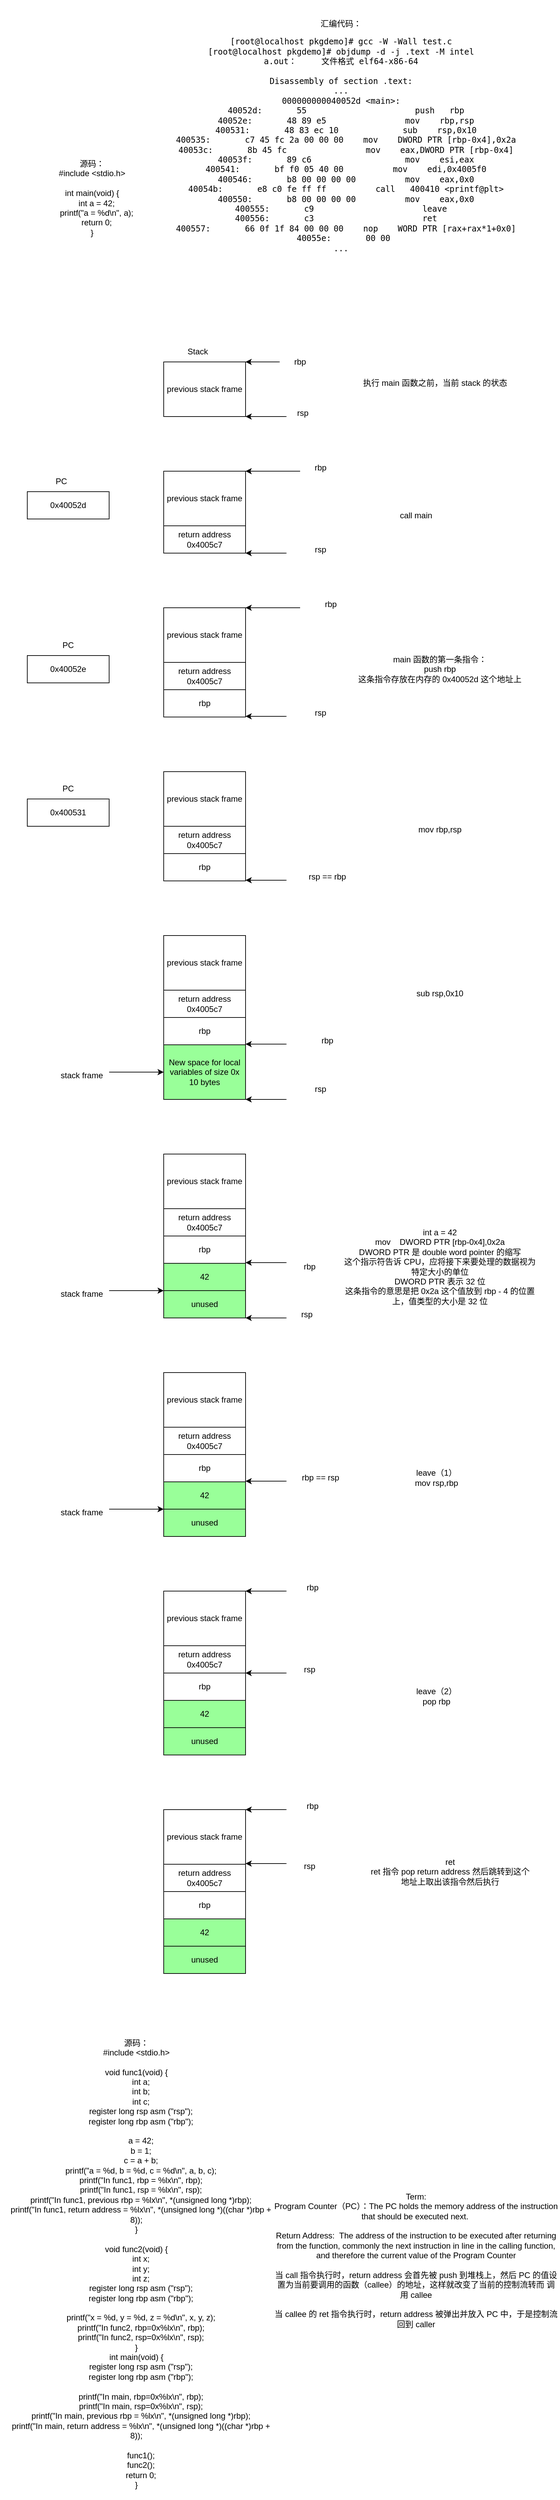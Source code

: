 <mxfile version="22.1.16" type="device">
  <diagram name="第 1 页" id="8-SeThVLokJVuMpw6I8j">
    <mxGraphModel dx="1626" dy="1928" grid="1" gridSize="10" guides="1" tooltips="1" connect="1" arrows="1" fold="1" page="1" pageScale="1" pageWidth="827" pageHeight="1169" math="0" shadow="0">
      <root>
        <mxCell id="0" />
        <mxCell id="1" parent="0" />
        <mxCell id="1JHEhArvp0fd1EvIQNwi-1" value="0x40052d" style="rounded=0;whiteSpace=wrap;html=1;" vertex="1" parent="1">
          <mxGeometry x="40" y="310" width="120" height="40" as="geometry" />
        </mxCell>
        <mxCell id="1JHEhArvp0fd1EvIQNwi-2" value="PC" style="text;html=1;strokeColor=none;fillColor=none;align=center;verticalAlign=middle;whiteSpace=wrap;rounded=0;" vertex="1" parent="1">
          <mxGeometry x="60" y="280" width="60" height="30" as="geometry" />
        </mxCell>
        <mxCell id="1JHEhArvp0fd1EvIQNwi-4" value="previous stack frame" style="rounded=0;whiteSpace=wrap;html=1;direction=south;" vertex="1" parent="1">
          <mxGeometry x="240" y="120" width="120" height="80" as="geometry" />
        </mxCell>
        <mxCell id="1JHEhArvp0fd1EvIQNwi-5" value="Stack" style="text;html=1;strokeColor=none;fillColor=none;align=center;verticalAlign=middle;whiteSpace=wrap;rounded=0;" vertex="1" parent="1">
          <mxGeometry x="260" y="90" width="60" height="30" as="geometry" />
        </mxCell>
        <mxCell id="1JHEhArvp0fd1EvIQNwi-8" value="" style="endArrow=classic;html=1;rounded=0;" edge="1" parent="1" source="1JHEhArvp0fd1EvIQNwi-12">
          <mxGeometry width="50" height="50" relative="1" as="geometry">
            <mxPoint x="440" y="120" as="sourcePoint" />
            <mxPoint x="360" y="120" as="targetPoint" />
          </mxGeometry>
        </mxCell>
        <mxCell id="1JHEhArvp0fd1EvIQNwi-10" style="edgeStyle=orthogonalEdgeStyle;rounded=0;orthogonalLoop=1;jettySize=auto;html=1;exitX=0.5;exitY=1;exitDx=0;exitDy=0;" edge="1" parent="1">
          <mxGeometry relative="1" as="geometry">
            <mxPoint x="470" y="140" as="sourcePoint" />
            <mxPoint x="470" y="140" as="targetPoint" />
          </mxGeometry>
        </mxCell>
        <mxCell id="1JHEhArvp0fd1EvIQNwi-12" value="rbp" style="text;html=1;strokeColor=none;fillColor=none;align=center;verticalAlign=middle;whiteSpace=wrap;rounded=0;" vertex="1" parent="1">
          <mxGeometry x="410" y="105" width="60" height="30" as="geometry" />
        </mxCell>
        <mxCell id="1JHEhArvp0fd1EvIQNwi-13" value="" style="endArrow=classic;html=1;rounded=0;" edge="1" parent="1">
          <mxGeometry width="50" height="50" relative="1" as="geometry">
            <mxPoint x="420" y="200" as="sourcePoint" />
            <mxPoint x="360" y="200" as="targetPoint" />
          </mxGeometry>
        </mxCell>
        <mxCell id="1JHEhArvp0fd1EvIQNwi-14" value="rsp" style="text;html=1;strokeColor=none;fillColor=none;align=center;verticalAlign=middle;whiteSpace=wrap;rounded=0;" vertex="1" parent="1">
          <mxGeometry x="414" y="180" width="60" height="30" as="geometry" />
        </mxCell>
        <mxCell id="1JHEhArvp0fd1EvIQNwi-27" value="执行 main 函数之前，当前 stack 的状态&lt;br&gt;&lt;br&gt;&lt;span style=&quot;background-color: initial;&quot;&gt;&amp;nbsp; &amp;nbsp; &amp;nbsp; &amp;nbsp; &amp;nbsp; &amp;nbsp; &amp;nbsp; &amp;nbsp; &amp;nbsp;&lt;/span&gt;" style="text;html=1;strokeColor=none;fillColor=none;align=center;verticalAlign=middle;whiteSpace=wrap;rounded=0;" vertex="1" parent="1">
          <mxGeometry x="470" y="120" width="336" height="90" as="geometry" />
        </mxCell>
        <mxCell id="1JHEhArvp0fd1EvIQNwi-28" value="previous stack frame" style="rounded=0;whiteSpace=wrap;html=1;direction=south;" vertex="1" parent="1">
          <mxGeometry x="240" y="280" width="120" height="80" as="geometry" />
        </mxCell>
        <mxCell id="1JHEhArvp0fd1EvIQNwi-29" value="return address&lt;br&gt;0x4005c7" style="rounded=0;whiteSpace=wrap;html=1;" vertex="1" parent="1">
          <mxGeometry x="240" y="360" width="120" height="40" as="geometry" />
        </mxCell>
        <mxCell id="1JHEhArvp0fd1EvIQNwi-30" value="" style="endArrow=classic;html=1;rounded=0;" edge="1" parent="1">
          <mxGeometry width="50" height="50" relative="1" as="geometry">
            <mxPoint x="440" y="280" as="sourcePoint" />
            <mxPoint x="360" y="280" as="targetPoint" />
          </mxGeometry>
        </mxCell>
        <mxCell id="1JHEhArvp0fd1EvIQNwi-31" value="rbp" style="text;html=1;strokeColor=none;fillColor=none;align=center;verticalAlign=middle;whiteSpace=wrap;rounded=0;" vertex="1" parent="1">
          <mxGeometry x="440" y="260" width="60" height="30" as="geometry" />
        </mxCell>
        <mxCell id="1JHEhArvp0fd1EvIQNwi-32" value="" style="endArrow=classic;html=1;rounded=0;" edge="1" parent="1">
          <mxGeometry width="50" height="50" relative="1" as="geometry">
            <mxPoint x="420" y="400" as="sourcePoint" />
            <mxPoint x="360" y="400" as="targetPoint" />
          </mxGeometry>
        </mxCell>
        <mxCell id="1JHEhArvp0fd1EvIQNwi-33" value="rsp" style="text;html=1;strokeColor=none;fillColor=none;align=center;verticalAlign=middle;whiteSpace=wrap;rounded=0;" vertex="1" parent="1">
          <mxGeometry x="440" y="380" width="60" height="30" as="geometry" />
        </mxCell>
        <mxCell id="1JHEhArvp0fd1EvIQNwi-34" value="call main" style="text;html=1;strokeColor=none;fillColor=none;align=center;verticalAlign=middle;whiteSpace=wrap;rounded=0;" vertex="1" parent="1">
          <mxGeometry x="580" y="330" width="60" height="30" as="geometry" />
        </mxCell>
        <mxCell id="1JHEhArvp0fd1EvIQNwi-35" value="previous stack frame" style="rounded=0;whiteSpace=wrap;html=1;direction=south;" vertex="1" parent="1">
          <mxGeometry x="240" y="480" width="120" height="80" as="geometry" />
        </mxCell>
        <mxCell id="1JHEhArvp0fd1EvIQNwi-36" value="return address&lt;br&gt;0x4005c7" style="rounded=0;whiteSpace=wrap;html=1;" vertex="1" parent="1">
          <mxGeometry x="240" y="560" width="120" height="40" as="geometry" />
        </mxCell>
        <mxCell id="1JHEhArvp0fd1EvIQNwi-37" value="" style="endArrow=classic;html=1;rounded=0;" edge="1" parent="1">
          <mxGeometry width="50" height="50" relative="1" as="geometry">
            <mxPoint x="440" y="480" as="sourcePoint" />
            <mxPoint x="360" y="480" as="targetPoint" />
          </mxGeometry>
        </mxCell>
        <mxCell id="1JHEhArvp0fd1EvIQNwi-38" value="rbp" style="text;html=1;strokeColor=none;fillColor=none;align=center;verticalAlign=middle;whiteSpace=wrap;rounded=0;" vertex="1" parent="1">
          <mxGeometry x="440" y="460" width="90" height="30" as="geometry" />
        </mxCell>
        <mxCell id="1JHEhArvp0fd1EvIQNwi-39" value="" style="endArrow=classic;html=1;rounded=0;" edge="1" parent="1">
          <mxGeometry width="50" height="50" relative="1" as="geometry">
            <mxPoint x="420" y="639" as="sourcePoint" />
            <mxPoint x="360" y="639" as="targetPoint" />
          </mxGeometry>
        </mxCell>
        <mxCell id="1JHEhArvp0fd1EvIQNwi-40" value="rsp" style="text;html=1;strokeColor=none;fillColor=none;align=center;verticalAlign=middle;whiteSpace=wrap;rounded=0;" vertex="1" parent="1">
          <mxGeometry x="440" y="619" width="60" height="30" as="geometry" />
        </mxCell>
        <mxCell id="1JHEhArvp0fd1EvIQNwi-41" value="rbp" style="rounded=0;whiteSpace=wrap;html=1;" vertex="1" parent="1">
          <mxGeometry x="240" y="600" width="120" height="40" as="geometry" />
        </mxCell>
        <mxCell id="1JHEhArvp0fd1EvIQNwi-42" value="main 函数的第一条指令：&lt;br&gt;push rbp&lt;br&gt;这条指令存放在内存的 0x40052d 这个地址上" style="text;html=1;strokeColor=none;fillColor=none;align=center;verticalAlign=middle;whiteSpace=wrap;rounded=0;" vertex="1" parent="1">
          <mxGeometry x="510" y="540" width="270" height="60" as="geometry" />
        </mxCell>
        <mxCell id="1JHEhArvp0fd1EvIQNwi-43" value="previous stack frame" style="rounded=0;whiteSpace=wrap;html=1;direction=south;" vertex="1" parent="1">
          <mxGeometry x="240" y="720" width="120" height="80" as="geometry" />
        </mxCell>
        <mxCell id="1JHEhArvp0fd1EvIQNwi-44" value="return address&lt;br&gt;0x4005c7" style="rounded=0;whiteSpace=wrap;html=1;" vertex="1" parent="1">
          <mxGeometry x="240" y="800" width="120" height="40" as="geometry" />
        </mxCell>
        <mxCell id="1JHEhArvp0fd1EvIQNwi-47" value="" style="endArrow=classic;html=1;rounded=0;" edge="1" parent="1">
          <mxGeometry width="50" height="50" relative="1" as="geometry">
            <mxPoint x="420" y="879" as="sourcePoint" />
            <mxPoint x="360" y="879" as="targetPoint" />
          </mxGeometry>
        </mxCell>
        <mxCell id="1JHEhArvp0fd1EvIQNwi-48" value="rsp == rbp" style="text;html=1;strokeColor=none;fillColor=none;align=center;verticalAlign=middle;whiteSpace=wrap;rounded=0;" vertex="1" parent="1">
          <mxGeometry x="440" y="859" width="80" height="30" as="geometry" />
        </mxCell>
        <mxCell id="1JHEhArvp0fd1EvIQNwi-49" value="rbp" style="rounded=0;whiteSpace=wrap;html=1;" vertex="1" parent="1">
          <mxGeometry x="240" y="840" width="120" height="40" as="geometry" />
        </mxCell>
        <mxCell id="1JHEhArvp0fd1EvIQNwi-50" value="mov rbp,rsp" style="text;html=1;strokeColor=none;fillColor=none;align=center;verticalAlign=middle;whiteSpace=wrap;rounded=0;" vertex="1" parent="1">
          <mxGeometry x="590" y="790" width="110" height="30" as="geometry" />
        </mxCell>
        <mxCell id="1JHEhArvp0fd1EvIQNwi-58" value="int a = 42&lt;br&gt;mov&amp;nbsp; &amp;nbsp; DWORD PTR [rbp-0x4],0x2a&lt;br&gt;DWORD PTR 是 double word pointer 的缩写&lt;br&gt;这个指示符告诉 CPU，应将接下来要处理的数据视为特定大小的单位&lt;br&gt;DWORD PTR 表示 32 位&lt;br&gt;这条指令的意思是把 0x2a 这个值放到 rbp - 4 的位置上，值类型的大小是 32 位" style="text;html=1;strokeColor=none;fillColor=none;align=center;verticalAlign=middle;whiteSpace=wrap;rounded=0;" vertex="1" parent="1">
          <mxGeometry x="500" y="1370" width="290" height="150" as="geometry" />
        </mxCell>
        <mxCell id="1JHEhArvp0fd1EvIQNwi-61" value="源码：&lt;br&gt;&lt;div&gt;#include &amp;lt;stdio.h&amp;gt;&lt;/div&gt;&lt;div&gt;&lt;br&gt;&lt;/div&gt;&lt;div&gt;int main(void) {&lt;/div&gt;&lt;div&gt;&amp;nbsp; &amp;nbsp; int a = 42;&lt;/div&gt;&lt;div&gt;&amp;nbsp; &amp;nbsp; printf(&quot;a = %d\n&quot;, a);&lt;/div&gt;&lt;div&gt;&amp;nbsp; &amp;nbsp; return 0;&lt;/div&gt;&lt;div&gt;}&lt;/div&gt;" style="text;html=1;strokeColor=none;fillColor=none;align=center;verticalAlign=middle;whiteSpace=wrap;rounded=0;" vertex="1" parent="1">
          <mxGeometry x="50" y="-180" width="170" height="120" as="geometry" />
        </mxCell>
        <mxCell id="1JHEhArvp0fd1EvIQNwi-67" value="previous stack frame" style="rounded=0;whiteSpace=wrap;html=1;direction=south;" vertex="1" parent="1">
          <mxGeometry x="240" y="960" width="120" height="80" as="geometry" />
        </mxCell>
        <mxCell id="1JHEhArvp0fd1EvIQNwi-68" value="return address&lt;br&gt;0x4005c7" style="rounded=0;whiteSpace=wrap;html=1;" vertex="1" parent="1">
          <mxGeometry x="240" y="1040" width="120" height="40" as="geometry" />
        </mxCell>
        <mxCell id="1JHEhArvp0fd1EvIQNwi-69" value="" style="endArrow=classic;html=1;rounded=0;" edge="1" parent="1">
          <mxGeometry width="50" height="50" relative="1" as="geometry">
            <mxPoint x="420" y="1119" as="sourcePoint" />
            <mxPoint x="360" y="1119" as="targetPoint" />
          </mxGeometry>
        </mxCell>
        <mxCell id="1JHEhArvp0fd1EvIQNwi-70" value="rbp" style="text;html=1;strokeColor=none;fillColor=none;align=center;verticalAlign=middle;whiteSpace=wrap;rounded=0;" vertex="1" parent="1">
          <mxGeometry x="440" y="1099" width="80" height="30" as="geometry" />
        </mxCell>
        <mxCell id="1JHEhArvp0fd1EvIQNwi-71" value="rbp" style="rounded=0;whiteSpace=wrap;html=1;" vertex="1" parent="1">
          <mxGeometry x="240" y="1080" width="120" height="40" as="geometry" />
        </mxCell>
        <mxCell id="1JHEhArvp0fd1EvIQNwi-72" value="sub rsp,0x10" style="text;html=1;strokeColor=none;fillColor=none;align=center;verticalAlign=middle;whiteSpace=wrap;rounded=0;" vertex="1" parent="1">
          <mxGeometry x="590" y="1030" width="110" height="30" as="geometry" />
        </mxCell>
        <mxCell id="1JHEhArvp0fd1EvIQNwi-73" value="New space for local variables of size 0x 10 bytes" style="rounded=0;whiteSpace=wrap;html=1;fillColor=#99FF99;" vertex="1" parent="1">
          <mxGeometry x="240" y="1120" width="120" height="80" as="geometry" />
        </mxCell>
        <mxCell id="1JHEhArvp0fd1EvIQNwi-74" value="" style="endArrow=classic;html=1;rounded=0;" edge="1" parent="1">
          <mxGeometry width="50" height="50" relative="1" as="geometry">
            <mxPoint x="420" y="1200" as="sourcePoint" />
            <mxPoint x="360" y="1200" as="targetPoint" />
          </mxGeometry>
        </mxCell>
        <mxCell id="1JHEhArvp0fd1EvIQNwi-75" value="rsp" style="text;html=1;strokeColor=none;fillColor=none;align=center;verticalAlign=middle;whiteSpace=wrap;rounded=0;" vertex="1" parent="1">
          <mxGeometry x="430" y="1170" width="80" height="30" as="geometry" />
        </mxCell>
        <mxCell id="1JHEhArvp0fd1EvIQNwi-76" value="" style="endArrow=classic;html=1;rounded=0;" edge="1" parent="1">
          <mxGeometry width="50" height="50" relative="1" as="geometry">
            <mxPoint x="160" y="1160" as="sourcePoint" />
            <mxPoint x="240" y="1160" as="targetPoint" />
          </mxGeometry>
        </mxCell>
        <mxCell id="1JHEhArvp0fd1EvIQNwi-77" value="stack frame" style="text;html=1;strokeColor=none;fillColor=none;align=center;verticalAlign=middle;whiteSpace=wrap;rounded=0;" vertex="1" parent="1">
          <mxGeometry x="80" y="1150" width="80" height="30" as="geometry" />
        </mxCell>
        <mxCell id="1JHEhArvp0fd1EvIQNwi-78" value="previous stack frame" style="rounded=0;whiteSpace=wrap;html=1;direction=south;" vertex="1" parent="1">
          <mxGeometry x="240" y="1280" width="120" height="80" as="geometry" />
        </mxCell>
        <mxCell id="1JHEhArvp0fd1EvIQNwi-79" value="return address&lt;br&gt;0x4005c7" style="rounded=0;whiteSpace=wrap;html=1;" vertex="1" parent="1">
          <mxGeometry x="240" y="1360" width="120" height="40" as="geometry" />
        </mxCell>
        <mxCell id="1JHEhArvp0fd1EvIQNwi-80" value="" style="endArrow=classic;html=1;rounded=0;" edge="1" parent="1">
          <mxGeometry width="50" height="50" relative="1" as="geometry">
            <mxPoint x="420" y="1439" as="sourcePoint" />
            <mxPoint x="360" y="1439" as="targetPoint" />
          </mxGeometry>
        </mxCell>
        <mxCell id="1JHEhArvp0fd1EvIQNwi-81" value="rbp" style="text;html=1;strokeColor=none;fillColor=none;align=center;verticalAlign=middle;whiteSpace=wrap;rounded=0;" vertex="1" parent="1">
          <mxGeometry x="414" y="1430" width="80" height="30" as="geometry" />
        </mxCell>
        <mxCell id="1JHEhArvp0fd1EvIQNwi-82" value="rbp" style="rounded=0;whiteSpace=wrap;html=1;" vertex="1" parent="1">
          <mxGeometry x="240" y="1400" width="120" height="40" as="geometry" />
        </mxCell>
        <mxCell id="1JHEhArvp0fd1EvIQNwi-83" value="42" style="rounded=0;whiteSpace=wrap;html=1;fillColor=#99FF99;" vertex="1" parent="1">
          <mxGeometry x="240" y="1440" width="120" height="40" as="geometry" />
        </mxCell>
        <mxCell id="1JHEhArvp0fd1EvIQNwi-84" value="" style="endArrow=classic;html=1;rounded=0;" edge="1" parent="1">
          <mxGeometry width="50" height="50" relative="1" as="geometry">
            <mxPoint x="420" y="1520" as="sourcePoint" />
            <mxPoint x="360" y="1520" as="targetPoint" />
          </mxGeometry>
        </mxCell>
        <mxCell id="1JHEhArvp0fd1EvIQNwi-85" value="rsp" style="text;html=1;strokeColor=none;fillColor=none;align=center;verticalAlign=middle;whiteSpace=wrap;rounded=0;" vertex="1" parent="1">
          <mxGeometry x="410" y="1500" width="80" height="30" as="geometry" />
        </mxCell>
        <mxCell id="1JHEhArvp0fd1EvIQNwi-86" value="" style="endArrow=classic;html=1;rounded=0;" edge="1" parent="1">
          <mxGeometry width="50" height="50" relative="1" as="geometry">
            <mxPoint x="160" y="1480" as="sourcePoint" />
            <mxPoint x="240" y="1480" as="targetPoint" />
          </mxGeometry>
        </mxCell>
        <mxCell id="1JHEhArvp0fd1EvIQNwi-87" value="stack frame" style="text;html=1;strokeColor=none;fillColor=none;align=center;verticalAlign=middle;whiteSpace=wrap;rounded=0;" vertex="1" parent="1">
          <mxGeometry x="80" y="1470" width="80" height="30" as="geometry" />
        </mxCell>
        <mxCell id="1JHEhArvp0fd1EvIQNwi-88" value="unused" style="rounded=0;whiteSpace=wrap;html=1;fillColor=#99FF99;" vertex="1" parent="1">
          <mxGeometry x="240" y="1480" width="120" height="40" as="geometry" />
        </mxCell>
        <mxCell id="1JHEhArvp0fd1EvIQNwi-89" value="previous stack frame" style="rounded=0;whiteSpace=wrap;html=1;direction=south;" vertex="1" parent="1">
          <mxGeometry x="240" y="1600" width="120" height="80" as="geometry" />
        </mxCell>
        <mxCell id="1JHEhArvp0fd1EvIQNwi-90" value="return address&lt;br&gt;0x4005c7" style="rounded=0;whiteSpace=wrap;html=1;" vertex="1" parent="1">
          <mxGeometry x="240" y="1680" width="120" height="40" as="geometry" />
        </mxCell>
        <mxCell id="1JHEhArvp0fd1EvIQNwi-91" value="" style="endArrow=classic;html=1;rounded=0;" edge="1" parent="1">
          <mxGeometry width="50" height="50" relative="1" as="geometry">
            <mxPoint x="420" y="1759" as="sourcePoint" />
            <mxPoint x="360" y="1759" as="targetPoint" />
          </mxGeometry>
        </mxCell>
        <mxCell id="1JHEhArvp0fd1EvIQNwi-92" value="rbp" style="rounded=0;whiteSpace=wrap;html=1;" vertex="1" parent="1">
          <mxGeometry x="240" y="1720" width="120" height="40" as="geometry" />
        </mxCell>
        <mxCell id="1JHEhArvp0fd1EvIQNwi-93" value="42" style="rounded=0;whiteSpace=wrap;html=1;fillColor=#99FF99;" vertex="1" parent="1">
          <mxGeometry x="240" y="1760" width="120" height="40" as="geometry" />
        </mxCell>
        <mxCell id="1JHEhArvp0fd1EvIQNwi-96" value="" style="endArrow=classic;html=1;rounded=0;" edge="1" parent="1">
          <mxGeometry width="50" height="50" relative="1" as="geometry">
            <mxPoint x="160" y="1800" as="sourcePoint" />
            <mxPoint x="240" y="1800" as="targetPoint" />
          </mxGeometry>
        </mxCell>
        <mxCell id="1JHEhArvp0fd1EvIQNwi-97" value="stack frame" style="text;html=1;strokeColor=none;fillColor=none;align=center;verticalAlign=middle;whiteSpace=wrap;rounded=0;" vertex="1" parent="1">
          <mxGeometry x="80" y="1790" width="80" height="30" as="geometry" />
        </mxCell>
        <mxCell id="1JHEhArvp0fd1EvIQNwi-98" value="unused" style="rounded=0;whiteSpace=wrap;html=1;fillColor=#99FF99;" vertex="1" parent="1">
          <mxGeometry x="240" y="1800" width="120" height="40" as="geometry" />
        </mxCell>
        <mxCell id="1JHEhArvp0fd1EvIQNwi-99" value="rbp == rsp" style="text;html=1;strokeColor=none;fillColor=none;align=center;verticalAlign=middle;whiteSpace=wrap;rounded=0;" vertex="1" parent="1">
          <mxGeometry x="430" y="1739" width="80" height="30" as="geometry" />
        </mxCell>
        <mxCell id="1JHEhArvp0fd1EvIQNwi-100" value="leave（1）&lt;br&gt;mov rsp,rbp" style="text;html=1;strokeColor=none;fillColor=none;align=center;verticalAlign=middle;whiteSpace=wrap;rounded=0;" vertex="1" parent="1">
          <mxGeometry x="590" y="1739" width="100" height="30" as="geometry" />
        </mxCell>
        <mxCell id="1JHEhArvp0fd1EvIQNwi-101" value="previous stack frame" style="rounded=0;whiteSpace=wrap;html=1;direction=south;" vertex="1" parent="1">
          <mxGeometry x="240" y="1920" width="120" height="80" as="geometry" />
        </mxCell>
        <mxCell id="1JHEhArvp0fd1EvIQNwi-102" value="return address&lt;br&gt;0x4005c7" style="rounded=0;whiteSpace=wrap;html=1;" vertex="1" parent="1">
          <mxGeometry x="240" y="2000" width="120" height="40" as="geometry" />
        </mxCell>
        <mxCell id="1JHEhArvp0fd1EvIQNwi-103" value="" style="endArrow=classic;html=1;rounded=0;" edge="1" parent="1">
          <mxGeometry width="50" height="50" relative="1" as="geometry">
            <mxPoint x="420" y="2040" as="sourcePoint" />
            <mxPoint x="360" y="2040" as="targetPoint" />
          </mxGeometry>
        </mxCell>
        <mxCell id="1JHEhArvp0fd1EvIQNwi-104" value="rbp" style="rounded=0;whiteSpace=wrap;html=1;" vertex="1" parent="1">
          <mxGeometry x="240" y="2040" width="120" height="40" as="geometry" />
        </mxCell>
        <mxCell id="1JHEhArvp0fd1EvIQNwi-105" value="42" style="rounded=0;whiteSpace=wrap;html=1;fillColor=#99FF99;" vertex="1" parent="1">
          <mxGeometry x="240" y="2080" width="120" height="40" as="geometry" />
        </mxCell>
        <mxCell id="1JHEhArvp0fd1EvIQNwi-108" value="unused" style="rounded=0;whiteSpace=wrap;html=1;fillColor=#99FF99;" vertex="1" parent="1">
          <mxGeometry x="240" y="2120" width="120" height="40" as="geometry" />
        </mxCell>
        <mxCell id="1JHEhArvp0fd1EvIQNwi-109" value="rsp" style="text;html=1;strokeColor=none;fillColor=none;align=center;verticalAlign=middle;whiteSpace=wrap;rounded=0;" vertex="1" parent="1">
          <mxGeometry x="414" y="2020" width="80" height="30" as="geometry" />
        </mxCell>
        <mxCell id="1JHEhArvp0fd1EvIQNwi-110" value="leave（2）&lt;br&gt;pop rbp" style="text;html=1;strokeColor=none;fillColor=none;align=center;verticalAlign=middle;whiteSpace=wrap;rounded=0;" vertex="1" parent="1">
          <mxGeometry x="590" y="2059" width="100" height="30" as="geometry" />
        </mxCell>
        <mxCell id="1JHEhArvp0fd1EvIQNwi-111" value="" style="endArrow=classic;html=1;rounded=0;" edge="1" parent="1">
          <mxGeometry width="50" height="50" relative="1" as="geometry">
            <mxPoint x="420" y="1920" as="sourcePoint" />
            <mxPoint x="360" y="1920" as="targetPoint" />
          </mxGeometry>
        </mxCell>
        <mxCell id="1JHEhArvp0fd1EvIQNwi-112" value="rbp&amp;nbsp;" style="text;html=1;strokeColor=none;fillColor=none;align=center;verticalAlign=middle;whiteSpace=wrap;rounded=0;" vertex="1" parent="1">
          <mxGeometry x="420" y="1900" width="80" height="30" as="geometry" />
        </mxCell>
        <mxCell id="1JHEhArvp0fd1EvIQNwi-113" value="previous stack frame" style="rounded=0;whiteSpace=wrap;html=1;direction=south;" vertex="1" parent="1">
          <mxGeometry x="240" y="2240" width="120" height="80" as="geometry" />
        </mxCell>
        <mxCell id="1JHEhArvp0fd1EvIQNwi-114" value="return address&lt;br&gt;0x4005c7" style="rounded=0;whiteSpace=wrap;html=1;" vertex="1" parent="1">
          <mxGeometry x="240" y="2320" width="120" height="40" as="geometry" />
        </mxCell>
        <mxCell id="1JHEhArvp0fd1EvIQNwi-115" value="" style="endArrow=classic;html=1;rounded=0;" edge="1" parent="1">
          <mxGeometry width="50" height="50" relative="1" as="geometry">
            <mxPoint x="420" y="2319" as="sourcePoint" />
            <mxPoint x="360" y="2319" as="targetPoint" />
          </mxGeometry>
        </mxCell>
        <mxCell id="1JHEhArvp0fd1EvIQNwi-116" value="rbp" style="rounded=0;whiteSpace=wrap;html=1;" vertex="1" parent="1">
          <mxGeometry x="240" y="2360" width="120" height="40" as="geometry" />
        </mxCell>
        <mxCell id="1JHEhArvp0fd1EvIQNwi-117" value="42" style="rounded=0;whiteSpace=wrap;html=1;fillColor=#99FF99;" vertex="1" parent="1">
          <mxGeometry x="240" y="2400" width="120" height="40" as="geometry" />
        </mxCell>
        <mxCell id="1JHEhArvp0fd1EvIQNwi-118" value="unused" style="rounded=0;whiteSpace=wrap;html=1;fillColor=#99FF99;" vertex="1" parent="1">
          <mxGeometry x="240" y="2440" width="120" height="40" as="geometry" />
        </mxCell>
        <mxCell id="1JHEhArvp0fd1EvIQNwi-119" value="rsp" style="text;html=1;strokeColor=none;fillColor=none;align=center;verticalAlign=middle;whiteSpace=wrap;rounded=0;" vertex="1" parent="1">
          <mxGeometry x="414" y="2308" width="80" height="30" as="geometry" />
        </mxCell>
        <mxCell id="1JHEhArvp0fd1EvIQNwi-120" value="ret&lt;br&gt;ret 指令 pop return address 然后跳转到这个地址上取出该指令然后执行" style="text;html=1;strokeColor=none;fillColor=none;align=center;verticalAlign=middle;whiteSpace=wrap;rounded=0;" vertex="1" parent="1">
          <mxGeometry x="540" y="2280" width="240" height="101" as="geometry" />
        </mxCell>
        <mxCell id="1JHEhArvp0fd1EvIQNwi-121" value="" style="endArrow=classic;html=1;rounded=0;" edge="1" parent="1">
          <mxGeometry width="50" height="50" relative="1" as="geometry">
            <mxPoint x="420" y="2240" as="sourcePoint" />
            <mxPoint x="360" y="2240" as="targetPoint" />
          </mxGeometry>
        </mxCell>
        <mxCell id="1JHEhArvp0fd1EvIQNwi-122" value="rbp&amp;nbsp;" style="text;html=1;strokeColor=none;fillColor=none;align=center;verticalAlign=middle;whiteSpace=wrap;rounded=0;" vertex="1" parent="1">
          <mxGeometry x="420" y="2220" width="80" height="30" as="geometry" />
        </mxCell>
        <mxCell id="1JHEhArvp0fd1EvIQNwi-123" value="汇编代码：&lt;br&gt;&lt;pre&gt;[root@localhost pkgdemo]# gcc -W -Wall test.c&lt;br&gt;[root@localhost pkgdemo]# objdump -d -j .text -M intel&lt;br&gt;a.out：&amp;nbsp; &amp;nbsp; &amp;nbsp;文件格式 elf64-x86-64&lt;br&gt;&lt;br&gt;Disassembly of section .text:&lt;br&gt;...&lt;br&gt;000000000040052d &amp;lt;main&amp;gt;:&lt;br&gt;&amp;nbsp; 40052d:&amp;nbsp; &amp;nbsp; &amp;nbsp; &amp;nbsp;55&amp;nbsp; &amp;nbsp; &amp;nbsp; &amp;nbsp; &amp;nbsp; &amp;nbsp; &amp;nbsp; &amp;nbsp; &amp;nbsp; &amp;nbsp; &amp;nbsp; push&amp;nbsp; &amp;nbsp;rbp&lt;br&gt;&amp;nbsp; 40052e:&amp;nbsp; &amp;nbsp; &amp;nbsp; &amp;nbsp;48 89 e5&amp;nbsp; &amp;nbsp; &amp;nbsp; &amp;nbsp; &amp;nbsp; &amp;nbsp; &amp;nbsp; &amp;nbsp; mov&amp;nbsp; &amp;nbsp; rbp,rsp&lt;br&gt;&amp;nbsp; 400531:&amp;nbsp; &amp;nbsp; &amp;nbsp; &amp;nbsp;48 83 ec 10&amp;nbsp; &amp;nbsp; &amp;nbsp; &amp;nbsp; &amp;nbsp; &amp;nbsp; &amp;nbsp;sub&amp;nbsp; &amp;nbsp; rsp,0x10&lt;br&gt;&amp;nbsp; 400535:&amp;nbsp; &amp;nbsp; &amp;nbsp; &amp;nbsp;c7 45 fc 2a 00 00 00&amp;nbsp; &amp;nbsp; mov&amp;nbsp; &amp;nbsp; DWORD PTR [rbp-0x4],0x2a&lt;br&gt;&amp;nbsp; 40053c:&amp;nbsp; &amp;nbsp; &amp;nbsp; &amp;nbsp;8b 45 fc&amp;nbsp; &amp;nbsp; &amp;nbsp; &amp;nbsp; &amp;nbsp; &amp;nbsp; &amp;nbsp; &amp;nbsp; mov&amp;nbsp; &amp;nbsp; eax,DWORD PTR [rbp-0x4]&lt;br&gt;&amp;nbsp; 40053f:&amp;nbsp; &amp;nbsp; &amp;nbsp; &amp;nbsp;89 c6&amp;nbsp; &amp;nbsp; &amp;nbsp; &amp;nbsp; &amp;nbsp; &amp;nbsp; &amp;nbsp; &amp;nbsp; &amp;nbsp; &amp;nbsp;mov&amp;nbsp; &amp;nbsp; esi,eax&lt;br&gt;&amp;nbsp; 400541:&amp;nbsp; &amp;nbsp; &amp;nbsp; &amp;nbsp;bf f0 05 40 00&amp;nbsp; &amp;nbsp; &amp;nbsp; &amp;nbsp; &amp;nbsp; mov&amp;nbsp; &amp;nbsp; edi,0x4005f0&lt;br&gt;&amp;nbsp; 400546:&amp;nbsp; &amp;nbsp; &amp;nbsp; &amp;nbsp;b8 00 00 00 00&amp;nbsp; &amp;nbsp; &amp;nbsp; &amp;nbsp; &amp;nbsp; mov&amp;nbsp; &amp;nbsp; eax,0x0&lt;br&gt;&amp;nbsp; 40054b:&amp;nbsp; &amp;nbsp; &amp;nbsp; &amp;nbsp;e8 c0 fe ff ff&amp;nbsp; &amp;nbsp; &amp;nbsp; &amp;nbsp; &amp;nbsp; call&amp;nbsp; &amp;nbsp;400410 &amp;lt;printf@plt&amp;gt;&lt;br&gt;&amp;nbsp; 400550:&amp;nbsp; &amp;nbsp; &amp;nbsp; &amp;nbsp;b8 00 00 00 00&amp;nbsp; &amp;nbsp; &amp;nbsp; &amp;nbsp; &amp;nbsp; mov&amp;nbsp; &amp;nbsp; eax,0x0&lt;br&gt;&amp;nbsp; 400555:&amp;nbsp; &amp;nbsp; &amp;nbsp; &amp;nbsp;c9&amp;nbsp; &amp;nbsp; &amp;nbsp; &amp;nbsp; &amp;nbsp; &amp;nbsp; &amp;nbsp; &amp;nbsp; &amp;nbsp; &amp;nbsp; &amp;nbsp; leave&amp;nbsp;&amp;nbsp;&lt;br&gt;&amp;nbsp; 400556:&amp;nbsp; &amp;nbsp; &amp;nbsp; &amp;nbsp;c3&amp;nbsp; &amp;nbsp; &amp;nbsp; &amp;nbsp; &amp;nbsp; &amp;nbsp; &amp;nbsp; &amp;nbsp; &amp;nbsp; &amp;nbsp; &amp;nbsp; ret&amp;nbsp; &amp;nbsp;&amp;nbsp;&lt;br&gt;&amp;nbsp; 400557:&amp;nbsp; &amp;nbsp; &amp;nbsp; &amp;nbsp;66 0f 1f 84 00 00 00&amp;nbsp; &amp;nbsp; nop&amp;nbsp; &amp;nbsp; WORD PTR [rax+rax*1+0x0]&lt;br&gt;&amp;nbsp; 40055e:&amp;nbsp; &amp;nbsp; &amp;nbsp; &amp;nbsp;00 00&amp;nbsp;&lt;br&gt;...&lt;/pre&gt;" style="text;html=1;strokeColor=none;fillColor=none;align=center;verticalAlign=middle;whiteSpace=wrap;rounded=0;" vertex="1" parent="1">
          <mxGeometry x="260" y="-410" width="480" height="410" as="geometry" />
        </mxCell>
        <mxCell id="1JHEhArvp0fd1EvIQNwi-124" value="0x40052e" style="rounded=0;whiteSpace=wrap;html=1;" vertex="1" parent="1">
          <mxGeometry x="40" y="550" width="120" height="40" as="geometry" />
        </mxCell>
        <mxCell id="1JHEhArvp0fd1EvIQNwi-125" value="PC" style="text;html=1;strokeColor=none;fillColor=none;align=center;verticalAlign=middle;whiteSpace=wrap;rounded=0;" vertex="1" parent="1">
          <mxGeometry x="70" y="520" width="60" height="30" as="geometry" />
        </mxCell>
        <mxCell id="1JHEhArvp0fd1EvIQNwi-126" value="0x400531" style="rounded=0;whiteSpace=wrap;html=1;" vertex="1" parent="1">
          <mxGeometry x="40" y="760" width="120" height="40" as="geometry" />
        </mxCell>
        <mxCell id="1JHEhArvp0fd1EvIQNwi-127" value="PC" style="text;html=1;strokeColor=none;fillColor=none;align=center;verticalAlign=middle;whiteSpace=wrap;rounded=0;" vertex="1" parent="1">
          <mxGeometry x="70" y="730" width="60" height="30" as="geometry" />
        </mxCell>
        <mxCell id="1JHEhArvp0fd1EvIQNwi-131" value="源码：&lt;br&gt;&lt;div&gt;#include &amp;lt;stdio.h&amp;gt;&lt;/div&gt;&lt;div&gt;&lt;br&gt;&lt;/div&gt;&lt;div&gt;void func1(void) {&lt;/div&gt;&lt;div&gt;&amp;nbsp; &amp;nbsp; int a;&lt;/div&gt;&lt;div&gt;&amp;nbsp; &amp;nbsp; int b;&lt;/div&gt;&lt;div&gt;&amp;nbsp; &amp;nbsp; int c;&lt;/div&gt;&lt;div&gt;&amp;nbsp; &amp;nbsp; register long rsp asm (&quot;rsp&quot;);&lt;/div&gt;&lt;div&gt;&amp;nbsp; &amp;nbsp; register long rbp asm (&quot;rbp&quot;);&lt;/div&gt;&lt;div&gt;&lt;br&gt;&lt;/div&gt;&lt;div&gt;&amp;nbsp; &amp;nbsp; a = 42;&lt;/div&gt;&lt;div&gt;&amp;nbsp; &amp;nbsp; b = 1;&lt;/div&gt;&lt;div&gt;&amp;nbsp; &amp;nbsp; c = a + b;&lt;/div&gt;&lt;div&gt;&amp;nbsp; &amp;nbsp; printf(&quot;a = %d, b = %d, c = %d\n&quot;, a, b, c);&lt;/div&gt;&lt;div&gt;&amp;nbsp; &amp;nbsp; printf(&quot;In func1, rbp = %lx\n&quot;, rbp);&lt;/div&gt;&lt;div&gt;&amp;nbsp; &amp;nbsp; printf(&quot;In func1, rsp = %lx\n&quot;, rsp);&lt;/div&gt;&lt;div&gt;&amp;nbsp; &amp;nbsp; printf(&quot;In func1, previous rbp = %lx\n&quot;, *(unsigned long *)rbp);&lt;/div&gt;&lt;div&gt;&amp;nbsp; &amp;nbsp; printf(&quot;In func1, return address = %lx\n&quot;, *(unsigned long *)((char *)rbp + 8));&lt;/div&gt;&lt;div&gt;}&lt;/div&gt;&lt;div&gt;&lt;br&gt;&lt;/div&gt;&lt;div&gt;void func2(void) {&lt;/div&gt;&lt;div&gt;&amp;nbsp; &amp;nbsp; int x;&lt;/div&gt;&lt;div&gt;&amp;nbsp; &amp;nbsp; int y;&lt;/div&gt;&lt;div&gt;&amp;nbsp; &amp;nbsp; int z;&lt;/div&gt;&lt;div&gt;&amp;nbsp; &amp;nbsp; register long rsp asm (&quot;rsp&quot;);&lt;/div&gt;&lt;div&gt;&amp;nbsp; &amp;nbsp; register long rbp asm (&quot;rbp&quot;);&lt;/div&gt;&lt;div&gt;&lt;br&gt;&lt;/div&gt;&lt;div&gt;&amp;nbsp; &amp;nbsp; printf(&quot;x = %d, y = %d, z = %d\n&quot;, x, y, z);&lt;/div&gt;&lt;div&gt;&amp;nbsp; &amp;nbsp; printf(&quot;In func2, rbp=0x%lx\n&quot;, rbp);&lt;/div&gt;&lt;div&gt;&amp;nbsp; &amp;nbsp; printf(&quot;In func2, rsp=0x%lx\n&quot;, rsp);&lt;/div&gt;&lt;div&gt;}&lt;/div&gt;&lt;div&gt;int main(void) {&lt;/div&gt;&lt;div&gt;&amp;nbsp; &amp;nbsp; register long rsp asm (&quot;rsp&quot;);&lt;/div&gt;&lt;div&gt;&amp;nbsp; &amp;nbsp; register long rbp asm (&quot;rbp&quot;);&lt;/div&gt;&lt;div&gt;&lt;br&gt;&lt;/div&gt;&lt;div&gt;&amp;nbsp; &amp;nbsp; printf(&quot;In main, rbp=0x%lx\n&quot;, rbp);&lt;/div&gt;&lt;div&gt;&amp;nbsp; &amp;nbsp; printf(&quot;In main, rsp=0x%lx\n&quot;, rsp);&lt;/div&gt;&lt;div&gt;&amp;nbsp; &amp;nbsp; printf(&quot;In main, previous rbp = %lx\n&quot;, *(unsigned long *)rbp);&lt;/div&gt;&lt;div&gt;&amp;nbsp; &amp;nbsp; printf(&quot;In main, return address = %lx\n&quot;, *(unsigned long *)((char *)rbp + 8));&lt;/div&gt;&lt;div&gt;&lt;br&gt;&lt;/div&gt;&lt;div&gt;&amp;nbsp; &amp;nbsp; func1();&lt;/div&gt;&lt;div&gt;&amp;nbsp; &amp;nbsp; func2();&lt;/div&gt;&lt;div&gt;&amp;nbsp; &amp;nbsp; return 0;&lt;/div&gt;&lt;div&gt;}&lt;/div&gt;" style="text;html=1;strokeColor=none;fillColor=none;align=center;verticalAlign=middle;whiteSpace=wrap;rounded=0;" vertex="1" parent="1">
          <mxGeometry y="2560" width="400" height="690" as="geometry" />
        </mxCell>
        <mxCell id="1JHEhArvp0fd1EvIQNwi-132" value="Term:&lt;br&gt;Program Counter（PC）：The PC holds the memory address of the instruction that should be executed next.&amp;nbsp;&lt;br&gt;&lt;br&gt;Return Address:&amp;nbsp;&amp;nbsp;The address of the instruction to be executed after returning from the function, commonly the next instruction in line in the calling function, and therefore the current value of the Program Counter&lt;br&gt;&lt;br&gt;当 call 指令执行时，return address 会首先被 push 到堆栈上，然后 PC 的值设置为当前要调用的函数（callee）的地址，这样就改变了当前的控制流转而 调用 callee&lt;br&gt;&lt;br&gt;当 callee 的 ret 指令执行时，return address 被弹出并放入 PC 中，于是控制流回到 caller&lt;br&gt;" style="text;html=1;strokeColor=none;fillColor=none;align=center;verticalAlign=middle;whiteSpace=wrap;rounded=0;" vertex="1" parent="1">
          <mxGeometry x="400" y="2560" width="420" height="680" as="geometry" />
        </mxCell>
      </root>
    </mxGraphModel>
  </diagram>
</mxfile>

